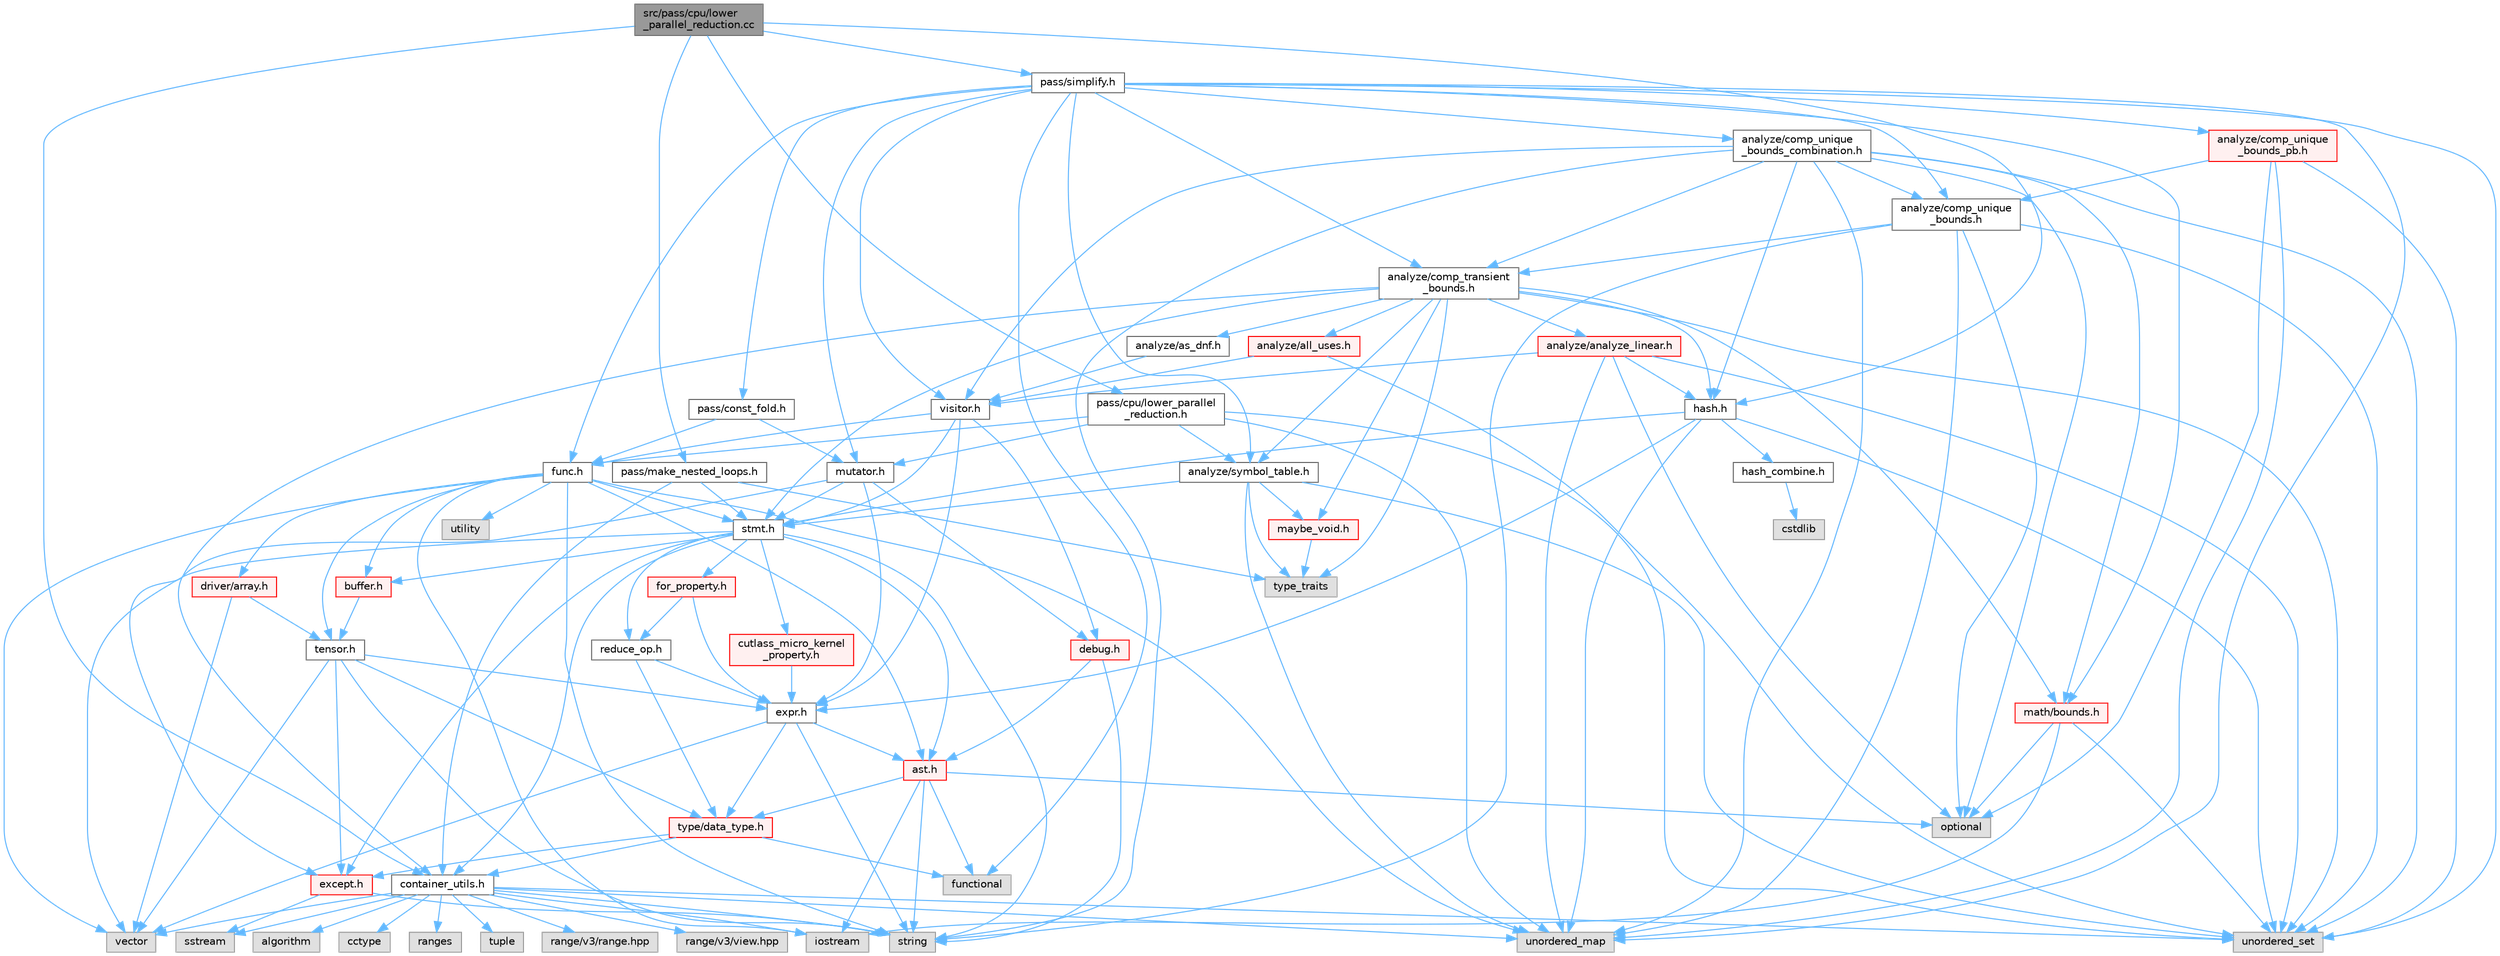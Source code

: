 digraph "src/pass/cpu/lower_parallel_reduction.cc"
{
 // LATEX_PDF_SIZE
  bgcolor="transparent";
  edge [fontname=Helvetica,fontsize=10,labelfontname=Helvetica,labelfontsize=10];
  node [fontname=Helvetica,fontsize=10,shape=box,height=0.2,width=0.4];
  Node1 [label="src/pass/cpu/lower\l_parallel_reduction.cc",height=0.2,width=0.4,color="gray40", fillcolor="grey60", style="filled", fontcolor="black",tooltip=" "];
  Node1 -> Node2 [color="steelblue1",style="solid"];
  Node2 [label="container_utils.h",height=0.2,width=0.4,color="grey40", fillcolor="white", style="filled",URL="$container__utils_8h.html",tooltip=" "];
  Node2 -> Node3 [color="steelblue1",style="solid"];
  Node3 [label="algorithm",height=0.2,width=0.4,color="grey60", fillcolor="#E0E0E0", style="filled",tooltip=" "];
  Node2 -> Node4 [color="steelblue1",style="solid"];
  Node4 [label="cctype",height=0.2,width=0.4,color="grey60", fillcolor="#E0E0E0", style="filled",tooltip=" "];
  Node2 -> Node5 [color="steelblue1",style="solid"];
  Node5 [label="iostream",height=0.2,width=0.4,color="grey60", fillcolor="#E0E0E0", style="filled",tooltip=" "];
  Node2 -> Node6 [color="steelblue1",style="solid"];
  Node6 [label="ranges",height=0.2,width=0.4,color="grey60", fillcolor="#E0E0E0", style="filled",tooltip=" "];
  Node2 -> Node7 [color="steelblue1",style="solid"];
  Node7 [label="sstream",height=0.2,width=0.4,color="grey60", fillcolor="#E0E0E0", style="filled",tooltip=" "];
  Node2 -> Node8 [color="steelblue1",style="solid"];
  Node8 [label="string",height=0.2,width=0.4,color="grey60", fillcolor="#E0E0E0", style="filled",tooltip=" "];
  Node2 -> Node9 [color="steelblue1",style="solid"];
  Node9 [label="tuple",height=0.2,width=0.4,color="grey60", fillcolor="#E0E0E0", style="filled",tooltip=" "];
  Node2 -> Node10 [color="steelblue1",style="solid"];
  Node10 [label="unordered_map",height=0.2,width=0.4,color="grey60", fillcolor="#E0E0E0", style="filled",tooltip=" "];
  Node2 -> Node11 [color="steelblue1",style="solid"];
  Node11 [label="unordered_set",height=0.2,width=0.4,color="grey60", fillcolor="#E0E0E0", style="filled",tooltip=" "];
  Node2 -> Node12 [color="steelblue1",style="solid"];
  Node12 [label="vector",height=0.2,width=0.4,color="grey60", fillcolor="#E0E0E0", style="filled",tooltip=" "];
  Node2 -> Node13 [color="steelblue1",style="solid"];
  Node13 [label="range/v3/range.hpp",height=0.2,width=0.4,color="grey60", fillcolor="#E0E0E0", style="filled",tooltip=" "];
  Node2 -> Node14 [color="steelblue1",style="solid"];
  Node14 [label="range/v3/view.hpp",height=0.2,width=0.4,color="grey60", fillcolor="#E0E0E0", style="filled",tooltip=" "];
  Node1 -> Node15 [color="steelblue1",style="solid"];
  Node15 [label="hash.h",height=0.2,width=0.4,color="grey40", fillcolor="white", style="filled",URL="$hash_8h.html",tooltip=" "];
  Node15 -> Node10 [color="steelblue1",style="solid"];
  Node15 -> Node11 [color="steelblue1",style="solid"];
  Node15 -> Node16 [color="steelblue1",style="solid"];
  Node16 [label="expr.h",height=0.2,width=0.4,color="grey40", fillcolor="white", style="filled",URL="$expr_8h.html",tooltip=" "];
  Node16 -> Node8 [color="steelblue1",style="solid"];
  Node16 -> Node12 [color="steelblue1",style="solid"];
  Node16 -> Node17 [color="steelblue1",style="solid"];
  Node17 [label="ast.h",height=0.2,width=0.4,color="red", fillcolor="#FFF0F0", style="filled",URL="$ast_8h.html",tooltip=" "];
  Node17 -> Node19 [color="steelblue1",style="solid"];
  Node19 [label="functional",height=0.2,width=0.4,color="grey60", fillcolor="#E0E0E0", style="filled",tooltip=" "];
  Node17 -> Node5 [color="steelblue1",style="solid"];
  Node17 -> Node20 [color="steelblue1",style="solid"];
  Node20 [label="optional",height=0.2,width=0.4,color="grey60", fillcolor="#E0E0E0", style="filled",tooltip=" "];
  Node17 -> Node8 [color="steelblue1",style="solid"];
  Node17 -> Node36 [color="steelblue1",style="solid"];
  Node36 [label="type/data_type.h",height=0.2,width=0.4,color="red", fillcolor="#FFF0F0", style="filled",URL="$data__type_8h.html",tooltip=" "];
  Node36 -> Node19 [color="steelblue1",style="solid"];
  Node36 -> Node2 [color="steelblue1",style="solid"];
  Node36 -> Node32 [color="steelblue1",style="solid"];
  Node32 [label="except.h",height=0.2,width=0.4,color="red", fillcolor="#FFF0F0", style="filled",URL="$except_8h.html",tooltip=" "];
  Node32 -> Node7 [color="steelblue1",style="solid"];
  Node32 -> Node8 [color="steelblue1",style="solid"];
  Node16 -> Node36 [color="steelblue1",style="solid"];
  Node15 -> Node38 [color="steelblue1",style="solid"];
  Node38 [label="hash_combine.h",height=0.2,width=0.4,color="grey40", fillcolor="white", style="filled",URL="$hash__combine_8h.html",tooltip=" "];
  Node38 -> Node31 [color="steelblue1",style="solid"];
  Node31 [label="cstdlib",height=0.2,width=0.4,color="grey60", fillcolor="#E0E0E0", style="filled",tooltip=" "];
  Node15 -> Node39 [color="steelblue1",style="solid"];
  Node39 [label="stmt.h",height=0.2,width=0.4,color="grey40", fillcolor="white", style="filled",URL="$stmt_8h.html",tooltip=" "];
  Node39 -> Node8 [color="steelblue1",style="solid"];
  Node39 -> Node12 [color="steelblue1",style="solid"];
  Node39 -> Node17 [color="steelblue1",style="solid"];
  Node39 -> Node40 [color="steelblue1",style="solid"];
  Node40 [label="buffer.h",height=0.2,width=0.4,color="red", fillcolor="#FFF0F0", style="filled",URL="$buffer_8h.html",tooltip=" "];
  Node40 -> Node41 [color="steelblue1",style="solid"];
  Node41 [label="tensor.h",height=0.2,width=0.4,color="grey40", fillcolor="white", style="filled",URL="$tensor_8h.html",tooltip=" "];
  Node41 -> Node8 [color="steelblue1",style="solid"];
  Node41 -> Node12 [color="steelblue1",style="solid"];
  Node41 -> Node32 [color="steelblue1",style="solid"];
  Node41 -> Node16 [color="steelblue1",style="solid"];
  Node41 -> Node36 [color="steelblue1",style="solid"];
  Node39 -> Node2 [color="steelblue1",style="solid"];
  Node39 -> Node44 [color="steelblue1",style="solid"];
  Node44 [label="cutlass_micro_kernel\l_property.h",height=0.2,width=0.4,color="red", fillcolor="#FFF0F0", style="filled",URL="$cutlass__micro__kernel__property_8h.html",tooltip=" "];
  Node44 -> Node16 [color="steelblue1",style="solid"];
  Node39 -> Node32 [color="steelblue1",style="solid"];
  Node39 -> Node45 [color="steelblue1",style="solid"];
  Node45 [label="for_property.h",height=0.2,width=0.4,color="red", fillcolor="#FFF0F0", style="filled",URL="$for__property_8h.html",tooltip=" "];
  Node45 -> Node16 [color="steelblue1",style="solid"];
  Node45 -> Node48 [color="steelblue1",style="solid"];
  Node48 [label="reduce_op.h",height=0.2,width=0.4,color="grey40", fillcolor="white", style="filled",URL="$reduce__op_8h.html",tooltip=" "];
  Node48 -> Node16 [color="steelblue1",style="solid"];
  Node48 -> Node36 [color="steelblue1",style="solid"];
  Node39 -> Node48 [color="steelblue1",style="solid"];
  Node1 -> Node49 [color="steelblue1",style="solid"];
  Node49 [label="pass/cpu/lower_parallel\l_reduction.h",height=0.2,width=0.4,color="grey40", fillcolor="white", style="filled",URL="$cpu_2lower__parallel__reduction_8h.html",tooltip=" "];
  Node49 -> Node10 [color="steelblue1",style="solid"];
  Node49 -> Node11 [color="steelblue1",style="solid"];
  Node49 -> Node50 [color="steelblue1",style="solid"];
  Node50 [label="analyze/symbol_table.h",height=0.2,width=0.4,color="grey40", fillcolor="white", style="filled",URL="$symbol__table_8h.html",tooltip=" "];
  Node50 -> Node28 [color="steelblue1",style="solid"];
  Node28 [label="type_traits",height=0.2,width=0.4,color="grey60", fillcolor="#E0E0E0", style="filled",tooltip=" "];
  Node50 -> Node10 [color="steelblue1",style="solid"];
  Node50 -> Node11 [color="steelblue1",style="solid"];
  Node50 -> Node51 [color="steelblue1",style="solid"];
  Node51 [label="maybe_void.h",height=0.2,width=0.4,color="red", fillcolor="#FFF0F0", style="filled",URL="$maybe__void_8h.html",tooltip=" "];
  Node51 -> Node28 [color="steelblue1",style="solid"];
  Node50 -> Node39 [color="steelblue1",style="solid"];
  Node49 -> Node52 [color="steelblue1",style="solid"];
  Node52 [label="func.h",height=0.2,width=0.4,color="grey40", fillcolor="white", style="filled",URL="$func_8h.html",tooltip=" "];
  Node52 -> Node5 [color="steelblue1",style="solid"];
  Node52 -> Node8 [color="steelblue1",style="solid"];
  Node52 -> Node10 [color="steelblue1",style="solid"];
  Node52 -> Node53 [color="steelblue1",style="solid"];
  Node53 [label="utility",height=0.2,width=0.4,color="grey60", fillcolor="#E0E0E0", style="filled",tooltip=" "];
  Node52 -> Node12 [color="steelblue1",style="solid"];
  Node52 -> Node17 [color="steelblue1",style="solid"];
  Node52 -> Node40 [color="steelblue1",style="solid"];
  Node52 -> Node54 [color="steelblue1",style="solid"];
  Node54 [label="driver/array.h",height=0.2,width=0.4,color="red", fillcolor="#FFF0F0", style="filled",URL="$array_8h.html",tooltip=" "];
  Node54 -> Node12 [color="steelblue1",style="solid"];
  Node54 -> Node41 [color="steelblue1",style="solid"];
  Node52 -> Node39 [color="steelblue1",style="solid"];
  Node52 -> Node41 [color="steelblue1",style="solid"];
  Node49 -> Node58 [color="steelblue1",style="solid"];
  Node58 [label="mutator.h",height=0.2,width=0.4,color="grey40", fillcolor="white", style="filled",URL="$mutator_8h.html",tooltip=" "];
  Node58 -> Node59 [color="steelblue1",style="solid"];
  Node59 [label="debug.h",height=0.2,width=0.4,color="red", fillcolor="#FFF0F0", style="filled",URL="$debug_8h.html",tooltip=" "];
  Node59 -> Node8 [color="steelblue1",style="solid"];
  Node59 -> Node17 [color="steelblue1",style="solid"];
  Node58 -> Node32 [color="steelblue1",style="solid"];
  Node58 -> Node16 [color="steelblue1",style="solid"];
  Node58 -> Node39 [color="steelblue1",style="solid"];
  Node1 -> Node63 [color="steelblue1",style="solid"];
  Node63 [label="pass/make_nested_loops.h",height=0.2,width=0.4,color="grey40", fillcolor="white", style="filled",URL="$make__nested__loops_8h.html",tooltip=" "];
  Node63 -> Node28 [color="steelblue1",style="solid"];
  Node63 -> Node2 [color="steelblue1",style="solid"];
  Node63 -> Node39 [color="steelblue1",style="solid"];
  Node1 -> Node64 [color="steelblue1",style="solid"];
  Node64 [label="pass/simplify.h",height=0.2,width=0.4,color="grey40", fillcolor="white", style="filled",URL="$simplify_8h.html",tooltip=" "];
  Node64 -> Node19 [color="steelblue1",style="solid"];
  Node64 -> Node10 [color="steelblue1",style="solid"];
  Node64 -> Node11 [color="steelblue1",style="solid"];
  Node64 -> Node65 [color="steelblue1",style="solid"];
  Node65 [label="analyze/comp_transient\l_bounds.h",height=0.2,width=0.4,color="grey40", fillcolor="white", style="filled",URL="$comp__transient__bounds_8h.html",tooltip=" "];
  Node65 -> Node28 [color="steelblue1",style="solid"];
  Node65 -> Node11 [color="steelblue1",style="solid"];
  Node65 -> Node66 [color="steelblue1",style="solid"];
  Node66 [label="analyze/all_uses.h",height=0.2,width=0.4,color="red", fillcolor="#FFF0F0", style="filled",URL="$all__uses_8h.html",tooltip=" "];
  Node66 -> Node11 [color="steelblue1",style="solid"];
  Node66 -> Node69 [color="steelblue1",style="solid"];
  Node69 [label="visitor.h",height=0.2,width=0.4,color="grey40", fillcolor="white", style="filled",URL="$visitor_8h.html",tooltip=" "];
  Node69 -> Node59 [color="steelblue1",style="solid"];
  Node69 -> Node16 [color="steelblue1",style="solid"];
  Node69 -> Node52 [color="steelblue1",style="solid"];
  Node69 -> Node39 [color="steelblue1",style="solid"];
  Node65 -> Node70 [color="steelblue1",style="solid"];
  Node70 [label="analyze/analyze_linear.h",height=0.2,width=0.4,color="red", fillcolor="#FFF0F0", style="filled",URL="$analyze__linear_8h.html",tooltip=" "];
  Node70 -> Node20 [color="steelblue1",style="solid"];
  Node70 -> Node10 [color="steelblue1",style="solid"];
  Node70 -> Node11 [color="steelblue1",style="solid"];
  Node70 -> Node15 [color="steelblue1",style="solid"];
  Node70 -> Node69 [color="steelblue1",style="solid"];
  Node65 -> Node72 [color="steelblue1",style="solid"];
  Node72 [label="analyze/as_dnf.h",height=0.2,width=0.4,color="grey40", fillcolor="white", style="filled",URL="$as__dnf_8h.html",tooltip=" "];
  Node72 -> Node69 [color="steelblue1",style="solid"];
  Node65 -> Node50 [color="steelblue1",style="solid"];
  Node65 -> Node2 [color="steelblue1",style="solid"];
  Node65 -> Node15 [color="steelblue1",style="solid"];
  Node65 -> Node73 [color="steelblue1",style="solid"];
  Node73 [label="math/bounds.h",height=0.2,width=0.4,color="red", fillcolor="#FFF0F0", style="filled",URL="$bounds_8h.html",tooltip=" "];
  Node73 -> Node5 [color="steelblue1",style="solid"];
  Node73 -> Node20 [color="steelblue1",style="solid"];
  Node73 -> Node11 [color="steelblue1",style="solid"];
  Node65 -> Node51 [color="steelblue1",style="solid"];
  Node65 -> Node39 [color="steelblue1",style="solid"];
  Node64 -> Node76 [color="steelblue1",style="solid"];
  Node76 [label="analyze/comp_unique\l_bounds.h",height=0.2,width=0.4,color="grey40", fillcolor="white", style="filled",URL="$comp__unique__bounds_8h.html",tooltip=" "];
  Node76 -> Node20 [color="steelblue1",style="solid"];
  Node76 -> Node8 [color="steelblue1",style="solid"];
  Node76 -> Node10 [color="steelblue1",style="solid"];
  Node76 -> Node11 [color="steelblue1",style="solid"];
  Node76 -> Node65 [color="steelblue1",style="solid"];
  Node64 -> Node77 [color="steelblue1",style="solid"];
  Node77 [label="analyze/comp_unique\l_bounds_combination.h",height=0.2,width=0.4,color="grey40", fillcolor="white", style="filled",URL="$comp__unique__bounds__combination_8h.html",tooltip=" "];
  Node77 -> Node20 [color="steelblue1",style="solid"];
  Node77 -> Node8 [color="steelblue1",style="solid"];
  Node77 -> Node10 [color="steelblue1",style="solid"];
  Node77 -> Node11 [color="steelblue1",style="solid"];
  Node77 -> Node65 [color="steelblue1",style="solid"];
  Node77 -> Node76 [color="steelblue1",style="solid"];
  Node77 -> Node15 [color="steelblue1",style="solid"];
  Node77 -> Node73 [color="steelblue1",style="solid"];
  Node77 -> Node69 [color="steelblue1",style="solid"];
  Node64 -> Node78 [color="steelblue1",style="solid"];
  Node78 [label="analyze/comp_unique\l_bounds_pb.h",height=0.2,width=0.4,color="red", fillcolor="#FFF0F0", style="filled",URL="$comp__unique__bounds__pb_8h.html",tooltip=" "];
  Node78 -> Node20 [color="steelblue1",style="solid"];
  Node78 -> Node10 [color="steelblue1",style="solid"];
  Node78 -> Node11 [color="steelblue1",style="solid"];
  Node78 -> Node76 [color="steelblue1",style="solid"];
  Node64 -> Node50 [color="steelblue1",style="solid"];
  Node64 -> Node52 [color="steelblue1",style="solid"];
  Node64 -> Node73 [color="steelblue1",style="solid"];
  Node64 -> Node58 [color="steelblue1",style="solid"];
  Node64 -> Node97 [color="steelblue1",style="solid"];
  Node97 [label="pass/const_fold.h",height=0.2,width=0.4,color="grey40", fillcolor="white", style="filled",URL="$const__fold_8h.html",tooltip=" "];
  Node97 -> Node52 [color="steelblue1",style="solid"];
  Node97 -> Node58 [color="steelblue1",style="solid"];
  Node64 -> Node69 [color="steelblue1",style="solid"];
}
